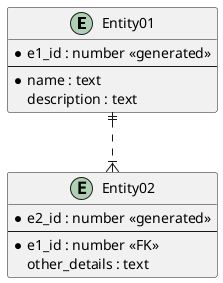 @startuml
entity "Entity01" as e01{
    *e1_id : number <<generated>>
    --
    *name : text
    description : text
}


entity "Entity02" as e02{
    *e2_id : number <<generated>>
    --
    *e1_id : number <<FK>>
    other_details : text
}

e01 ||..|{ e02
@enduml